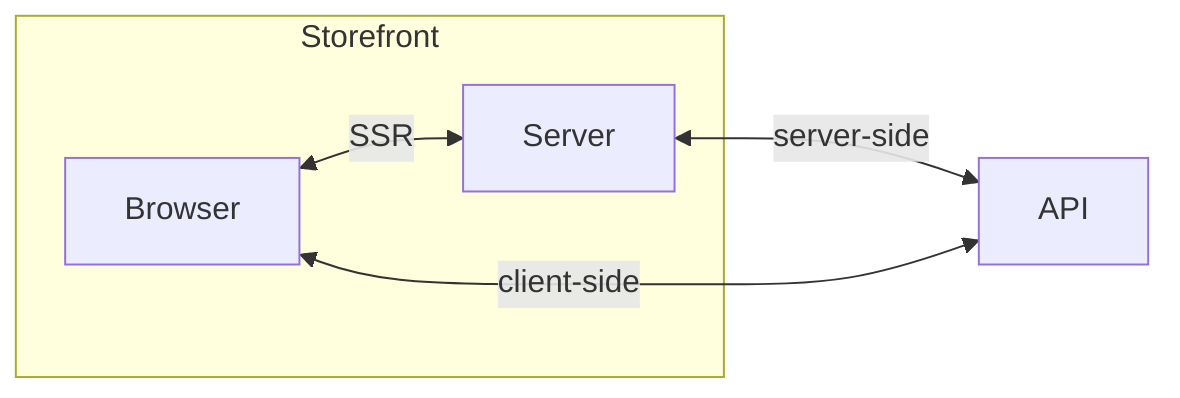 graph LR
    subgraph s1["Storefront"]
         Browser["Browser"]
         Server["Server"]
    end

    Browser <-->|SSR| Server
    Server <-->|server-side| API
    Browser <-->|client-side| API